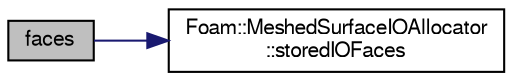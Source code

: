 digraph "faces"
{
  bgcolor="transparent";
  edge [fontname="FreeSans",fontsize="10",labelfontname="FreeSans",labelfontsize="10"];
  node [fontname="FreeSans",fontsize="10",shape=record];
  rankdir="LR";
  Node1094 [label="faces",height=0.2,width=0.4,color="black", fillcolor="grey75", style="filled", fontcolor="black"];
  Node1094 -> Node1095 [color="midnightblue",fontsize="10",style="solid",fontname="FreeSans"];
  Node1095 [label="Foam::MeshedSurfaceIOAllocator\l::storedIOFaces",height=0.2,width=0.4,color="black",URL="$a29578.html#aac302ffacba23175075789791d6807a9",tooltip="Non-const access to the faces. "];
}
